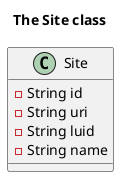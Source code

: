 @startuml

title The Site class


class Site {
  -String id
  -String uri
  -String luid
  -String name
}

@enduml
